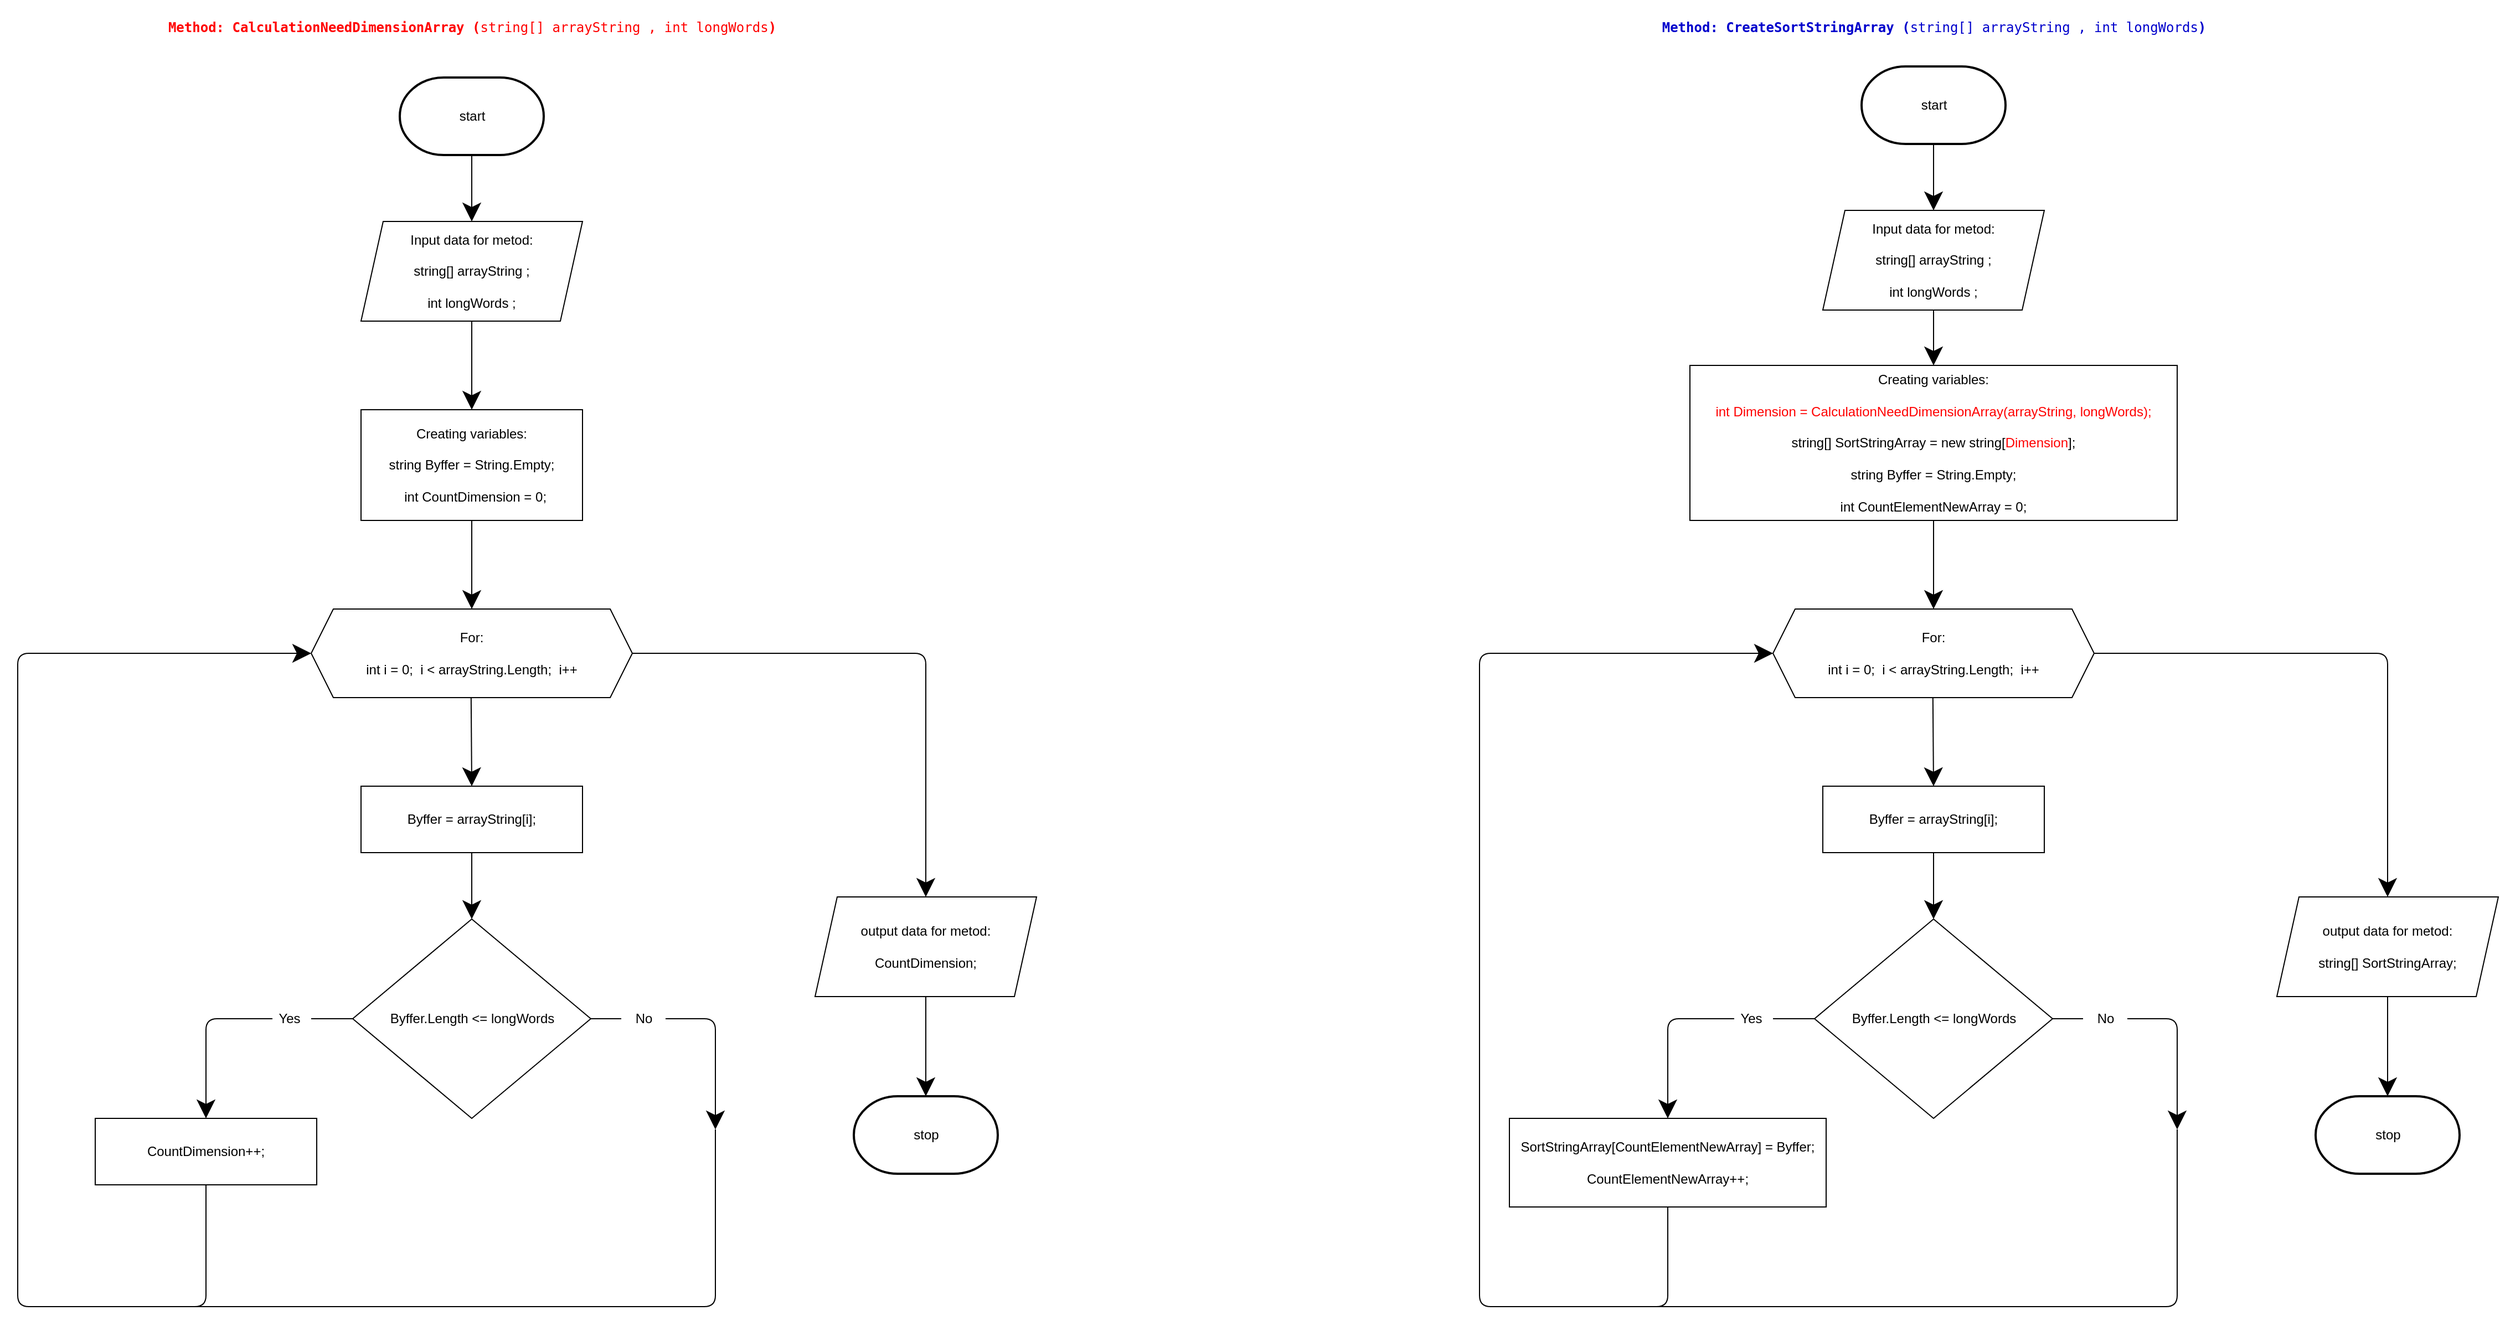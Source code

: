 <mxfile version="20.4.0" type="google"><diagram id="6a731a19-8d31-9384-78a2-239565b7b9f0" name="Page-1"><mxGraphModel grid="1" page="1" gridSize="10" guides="1" tooltips="1" connect="1" arrows="1" fold="1" pageScale="1" pageWidth="1000" pageHeight="1000" background="none" math="0" shadow="0"><root><mxCell id="0"/><mxCell id="1" parent="0"/><mxCell id="ZWiexaBuEWhXWsK686oy-57" value="start" style="shape=mxgraph.flowchart.terminator;strokeWidth=2;gradientColor=none;gradientDirection=north;fontStyle=0;html=1;" vertex="1" parent="1"><mxGeometry x="-275" y="-610" width="130" height="70" as="geometry"/></mxCell><mxCell id="ZWiexaBuEWhXWsK686oy-60" value="&lt;div&gt;For:&lt;/div&gt;&lt;div&gt;&lt;br&gt;&lt;/div&gt;&lt;div&gt;int i = 0;&amp;nbsp; i &amp;lt; arrayString.Length;&amp;nbsp; i++&lt;/div&gt;" style="shape=hexagon;perimeter=hexagonPerimeter2;whiteSpace=wrap;html=1;fixedSize=1;hachureGap=4;" vertex="1" parent="1"><mxGeometry x="-355" y="-130" width="290" height="80" as="geometry"/></mxCell><mxCell id="ZWiexaBuEWhXWsK686oy-78" value="" style="endArrow=classic;html=1;rounded=0;startSize=14;endSize=14;sourcePerimeterSpacing=8;targetPerimeterSpacing=8;curved=1;exitX=0.5;exitY=1;exitDx=0;exitDy=0;exitPerimeter=0;entryX=0.5;entryY=0;entryDx=0;entryDy=0;" edge="1" parent="1" source="ZWiexaBuEWhXWsK686oy-57" target="ZWiexaBuEWhXWsK686oy-79"><mxGeometry width="50" height="50" relative="1" as="geometry"><mxPoint x="-260" y="-370" as="sourcePoint"/><mxPoint x="-210" y="-420" as="targetPoint"/></mxGeometry></mxCell><mxCell id="ZWiexaBuEWhXWsK686oy-79" value="&lt;div&gt;Input data for metod:&lt;/div&gt;&lt;div&gt;&lt;br&gt;&lt;/div&gt;&lt;div&gt;string[] arrayString ;&lt;br&gt;&lt;/div&gt;&lt;div&gt;&lt;br&gt;&lt;/div&gt;&lt;div&gt;int longWords ;&lt;br&gt;&lt;/div&gt;" style="shape=parallelogram;perimeter=parallelogramPerimeter;whiteSpace=wrap;html=1;fixedSize=1;hachureGap=4;" vertex="1" parent="1"><mxGeometry x="-310" y="-480" width="200" height="90" as="geometry"/></mxCell><mxCell id="ZWiexaBuEWhXWsK686oy-80" value="&lt;pre dir=&quot;ltr&quot; style=&quot;text-align:left&quot; id=&quot;tw-target-text&quot; data-placeholder=&quot;Перевод&quot; class=&quot;tw-data-text tw-text-large tw-ta&quot;&gt;&lt;font&gt;&lt;b&gt;Method: CalculationNeedDimensionArray (&lt;/b&gt;&lt;/font&gt;string[] arrayString , int longWords&lt;font&gt;&lt;b&gt;)&lt;/b&gt;&lt;/font&gt;&lt;/pre&gt;" style="text;html=1;align=center;verticalAlign=middle;resizable=0;points=[];autosize=1;strokeColor=none;fillColor=none;hachureGap=4;fontColor=#FF0000;" vertex="1" parent="1"><mxGeometry x="-475" y="-680" width="530" height="50" as="geometry"/></mxCell><mxCell id="ZWiexaBuEWhXWsK686oy-81" value="" style="endArrow=classic;html=1;rounded=0;startSize=14;endSize=14;sourcePerimeterSpacing=8;targetPerimeterSpacing=8;curved=1;exitX=0.5;exitY=1;exitDx=0;exitDy=0;entryX=0.5;entryY=0;entryDx=0;entryDy=0;" edge="1" parent="1" source="ZWiexaBuEWhXWsK686oy-79" target="ZWiexaBuEWhXWsK686oy-85"><mxGeometry width="50" height="50" relative="1" as="geometry"><mxPoint x="-200" y="-530" as="sourcePoint"/><mxPoint x="-210" y="-328" as="targetPoint"/></mxGeometry></mxCell><mxCell id="ZWiexaBuEWhXWsK686oy-85" value="&lt;div&gt;Creating variables:&lt;/div&gt;&lt;div&gt;&lt;br&gt;&lt;/div&gt;&lt;div&gt;string Byffer = String.Empty;&lt;/div&gt;&lt;br&gt;&amp;nbsp; int CountDimension = 0;" style="rounded=0;whiteSpace=wrap;html=1;hachureGap=4;fontColor=#000000;" vertex="1" parent="1"><mxGeometry x="-310" y="-310" width="200" height="100" as="geometry"/></mxCell><mxCell id="ZWiexaBuEWhXWsK686oy-86" value="" style="endArrow=classic;html=1;rounded=0;startSize=14;endSize=14;sourcePerimeterSpacing=8;targetPerimeterSpacing=8;curved=1;exitX=0.5;exitY=1;exitDx=0;exitDy=0;entryX=0.5;entryY=0;entryDx=0;entryDy=0;" edge="1" parent="1" source="ZWiexaBuEWhXWsK686oy-85" target="ZWiexaBuEWhXWsK686oy-60"><mxGeometry width="50" height="50" relative="1" as="geometry"><mxPoint x="-10" y="-320" as="sourcePoint"/><mxPoint x="-10" y="-240" as="targetPoint"/></mxGeometry></mxCell><mxCell id="ZWiexaBuEWhXWsK686oy-87" value="" style="endArrow=classic;html=1;rounded=0;startSize=14;endSize=14;sourcePerimeterSpacing=8;targetPerimeterSpacing=8;curved=1;exitX=0.5;exitY=1;exitDx=0;exitDy=0;entryX=0.5;entryY=0;entryDx=0;entryDy=0;" edge="1" parent="1" target="ZWiexaBuEWhXWsK686oy-88"><mxGeometry width="50" height="50" relative="1" as="geometry"><mxPoint x="-210.59" y="-50" as="sourcePoint"/><mxPoint x="-210.59" y="20" as="targetPoint"/></mxGeometry></mxCell><mxCell id="ZWiexaBuEWhXWsK686oy-88" value="Byffer = arrayString[i];" style="rounded=0;whiteSpace=wrap;html=1;hachureGap=4;fontColor=#000000;" vertex="1" parent="1"><mxGeometry x="-310" y="30" width="200" height="60" as="geometry"/></mxCell><mxCell id="ZWiexaBuEWhXWsK686oy-89" value="Byffer.Length &amp;lt;= longWords" style="rhombus;whiteSpace=wrap;html=1;hachureGap=4;fontColor=#000000;" vertex="1" parent="1"><mxGeometry x="-317.5" y="150" width="215" height="180" as="geometry"/></mxCell><mxCell id="ZWiexaBuEWhXWsK686oy-90" value="" style="endArrow=classic;html=1;rounded=0;startSize=14;endSize=14;sourcePerimeterSpacing=8;targetPerimeterSpacing=8;curved=1;exitX=0.5;exitY=1;exitDx=0;exitDy=0;entryX=0.5;entryY=0;entryDx=0;entryDy=0;" edge="1" parent="1" source="ZWiexaBuEWhXWsK686oy-88" target="ZWiexaBuEWhXWsK686oy-89"><mxGeometry width="50" height="50" relative="1" as="geometry"><mxPoint x="-30.0" y="130" as="sourcePoint"/><mxPoint x="-29.41" y="210" as="targetPoint"/></mxGeometry></mxCell><mxCell id="ZWiexaBuEWhXWsK686oy-91" value="CountDimension++;" style="rounded=0;whiteSpace=wrap;html=1;hachureGap=4;fontColor=#000000;" vertex="1" parent="1"><mxGeometry x="-550" y="330" width="200" height="60" as="geometry"/></mxCell><mxCell id="ZWiexaBuEWhXWsK686oy-94" value="Yes" style="text;html=1;align=center;verticalAlign=middle;resizable=0;points=[];autosize=1;strokeColor=none;fillColor=none;hachureGap=4;fontColor=#000000;" vertex="1" parent="1"><mxGeometry x="-395" y="225" width="40" height="30" as="geometry"/></mxCell><mxCell id="ZWiexaBuEWhXWsK686oy-97" value="" style="endArrow=none;html=1;rounded=1;startSize=14;endSize=14;sourcePerimeterSpacing=8;exitX=0;exitY=0.5;exitDx=0;exitDy=0;" edge="1" parent="1" source="ZWiexaBuEWhXWsK686oy-89" target="ZWiexaBuEWhXWsK686oy-94"><mxGeometry width="50" height="50" relative="1" as="geometry"><mxPoint x="-317.5" y="240" as="sourcePoint"/><mxPoint x="-510" y="260" as="targetPoint"/><Array as="points"/></mxGeometry></mxCell><mxCell id="ZWiexaBuEWhXWsK686oy-98" value="" style="endArrow=classic;html=1;rounded=1;fontColor=#000000;sourcePerimeterSpacing=8;targetPerimeterSpacing=8;entryX=0.5;entryY=0;entryDx=0;entryDy=0;endSize=14;" edge="1" parent="1" target="ZWiexaBuEWhXWsK686oy-91"><mxGeometry width="50" height="50" relative="1" as="geometry"><mxPoint x="-390" y="240" as="sourcePoint"/><mxPoint x="-370" y="280" as="targetPoint"/><Array as="points"><mxPoint x="-450" y="240"/></Array></mxGeometry></mxCell><mxCell id="ZWiexaBuEWhXWsK686oy-99" value="" style="endArrow=classic;html=1;rounded=1;fontColor=#000000;sourcePerimeterSpacing=8;targetPerimeterSpacing=22;exitX=0.5;exitY=1;exitDx=0;exitDy=0;endSize=14;entryX=0;entryY=0.5;entryDx=0;entryDy=0;" edge="1" parent="1" source="ZWiexaBuEWhXWsK686oy-91" target="ZWiexaBuEWhXWsK686oy-60"><mxGeometry width="50" height="50" relative="1" as="geometry"><mxPoint x="-560" y="530" as="sourcePoint"/><mxPoint x="-350" y="-90" as="targetPoint"/><Array as="points"><mxPoint x="-450" y="500"/><mxPoint x="-620" y="500"/><mxPoint x="-620" y="-90"/></Array></mxGeometry></mxCell><mxCell id="c1WziKRYkHnoDt268g7r-46" value="" style="endArrow=classic;html=1;rounded=1;fontColor=#000000;targetPerimeterSpacing=8;exitX=1;exitY=0.5;exitDx=0;exitDy=0;startArrow=none;endSize=14;" edge="1" parent="1" source="ZWiexaBuEWhXWsK686oy-100"><mxGeometry width="50" height="50" relative="1" as="geometry"><mxPoint x="40" y="240" as="sourcePoint"/><mxPoint x="10" y="340" as="targetPoint"/><Array as="points"><mxPoint x="10" y="240"/></Array></mxGeometry></mxCell><mxCell id="ZWiexaBuEWhXWsK686oy-100" value="No" style="text;html=1;align=center;verticalAlign=middle;resizable=0;points=[];autosize=1;strokeColor=none;fillColor=none;hachureGap=4;fontColor=#000000;" vertex="1" parent="1"><mxGeometry x="-75" y="225" width="40" height="30" as="geometry"/></mxCell><mxCell id="c1WziKRYkHnoDt268g7r-47" value="" style="endArrow=none;html=1;rounded=1;fontColor=#000000;sourcePerimeterSpacing=8;exitX=1;exitY=0.5;exitDx=0;exitDy=0;" edge="1" parent="1" source="ZWiexaBuEWhXWsK686oy-89" target="ZWiexaBuEWhXWsK686oy-100"><mxGeometry width="50" height="50" relative="1" as="geometry"><mxPoint x="-102.5" y="240" as="sourcePoint"/><mxPoint x="-460" y="500" as="targetPoint"/><Array as="points"/></mxGeometry></mxCell><mxCell id="c1WziKRYkHnoDt268g7r-50" value="" style="endArrow=none;html=1;rounded=1;fontColor=#000000;sourcePerimeterSpacing=8;" edge="1" parent="1"><mxGeometry width="50" height="50" relative="1" as="geometry"><mxPoint x="-490" y="500" as="sourcePoint"/><mxPoint x="10" y="340" as="targetPoint"/><Array as="points"><mxPoint x="10" y="500"/></Array></mxGeometry></mxCell><mxCell id="c1WziKRYkHnoDt268g7r-51" value="&lt;div&gt;output data for metod:&lt;/div&gt;&lt;div&gt;&lt;br&gt;&lt;/div&gt;CountDimension;" style="shape=parallelogram;perimeter=parallelogramPerimeter;whiteSpace=wrap;html=1;fixedSize=1;hachureGap=4;" vertex="1" parent="1"><mxGeometry x="100" y="130" width="200" height="90" as="geometry"/></mxCell><mxCell id="c1WziKRYkHnoDt268g7r-54" value="stop" style="shape=mxgraph.flowchart.terminator;strokeWidth=2;gradientColor=none;gradientDirection=north;fontStyle=0;html=1;" vertex="1" parent="1"><mxGeometry x="135" y="310" width="130" height="70" as="geometry"/></mxCell><mxCell id="c1WziKRYkHnoDt268g7r-55" value="" style="endArrow=classic;html=1;rounded=0;startSize=14;endSize=14;sourcePerimeterSpacing=8;targetPerimeterSpacing=8;curved=1;entryX=0.5;entryY=0;entryDx=0;entryDy=0;entryPerimeter=0;exitX=0.5;exitY=1;exitDx=0;exitDy=0;" edge="1" parent="1" source="c1WziKRYkHnoDt268g7r-51" target="c1WziKRYkHnoDt268g7r-54"><mxGeometry width="50" height="50" relative="1" as="geometry"><mxPoint x="255" y="280" as="sourcePoint"/><mxPoint x="195" y="290" as="targetPoint"/></mxGeometry></mxCell><mxCell id="c1WziKRYkHnoDt268g7r-56" value="" style="endArrow=classic;html=1;rounded=1;startSize=14;endSize=14;sourcePerimeterSpacing=8;targetPerimeterSpacing=8;entryX=0.5;entryY=0;entryDx=0;entryDy=0;exitX=1;exitY=0.5;exitDx=0;exitDy=0;" edge="1" parent="1" source="ZWiexaBuEWhXWsK686oy-60" target="c1WziKRYkHnoDt268g7r-51"><mxGeometry width="50" height="50" relative="1" as="geometry"><mxPoint x="90" y="-80.0" as="sourcePoint"/><mxPoint x="90" y="10" as="targetPoint"/><Array as="points"><mxPoint x="200" y="-90"/></Array></mxGeometry></mxCell><mxCell id="c1WziKRYkHnoDt268g7r-57" value="start" style="shape=mxgraph.flowchart.terminator;strokeWidth=2;gradientColor=none;gradientDirection=north;fontStyle=0;html=1;" vertex="1" parent="1"><mxGeometry x="1045" y="-620" width="130" height="70" as="geometry"/></mxCell><mxCell id="c1WziKRYkHnoDt268g7r-58" value="&lt;div&gt;For:&lt;/div&gt;&lt;div&gt;&lt;br&gt;&lt;/div&gt;&lt;div&gt;int i = 0;&amp;nbsp; i &amp;lt; arrayString.Length;&amp;nbsp; i++&lt;/div&gt;" style="shape=hexagon;perimeter=hexagonPerimeter2;whiteSpace=wrap;html=1;fixedSize=1;hachureGap=4;" vertex="1" parent="1"><mxGeometry x="965" y="-130" width="290" height="80" as="geometry"/></mxCell><mxCell id="c1WziKRYkHnoDt268g7r-59" value="" style="endArrow=classic;html=1;rounded=0;startSize=14;endSize=14;sourcePerimeterSpacing=8;targetPerimeterSpacing=8;curved=1;exitX=0.5;exitY=1;exitDx=0;exitDy=0;exitPerimeter=0;entryX=0.5;entryY=0;entryDx=0;entryDy=0;" edge="1" parent="1" source="c1WziKRYkHnoDt268g7r-57" target="c1WziKRYkHnoDt268g7r-60"><mxGeometry width="50" height="50" relative="1" as="geometry"><mxPoint x="1060" y="-370" as="sourcePoint"/><mxPoint x="1110" y="-420" as="targetPoint"/></mxGeometry></mxCell><mxCell id="c1WziKRYkHnoDt268g7r-60" value="&lt;div&gt;Input data for metod:&lt;/div&gt;&lt;div&gt;&lt;br&gt;&lt;/div&gt;&lt;div&gt;string[] arrayString ;&lt;br&gt;&lt;/div&gt;&lt;div&gt;&lt;br&gt;&lt;/div&gt;&lt;div&gt;int longWords ;&lt;br&gt;&lt;/div&gt;" style="shape=parallelogram;perimeter=parallelogramPerimeter;whiteSpace=wrap;html=1;fixedSize=1;hachureGap=4;" vertex="1" parent="1"><mxGeometry x="1010" y="-490" width="200" height="90" as="geometry"/></mxCell><mxCell id="c1WziKRYkHnoDt268g7r-61" value="&lt;pre dir=&quot;ltr&quot; style=&quot;text-align:left&quot; id=&quot;tw-target-text&quot; data-placeholder=&quot;Перевод&quot; class=&quot;tw-data-text tw-text-large tw-ta&quot;&gt;&lt;font color=&quot;#0000CC&quot;&gt;&lt;b&gt;Method: СreateSortStringArray &lt;/b&gt;&lt;font&gt;&lt;b&gt;(&lt;/b&gt;&lt;/font&gt;string[] arrayString , int longWords&lt;font&gt;&lt;b&gt;)&lt;/b&gt;&lt;/font&gt;&lt;/font&gt;&lt;/pre&gt;" style="text;html=1;align=center;verticalAlign=middle;resizable=0;points=[];autosize=1;strokeColor=none;fillColor=none;hachureGap=4;" vertex="1" parent="1"><mxGeometry x="875" y="-680" width="470" height="50" as="geometry"/></mxCell><mxCell id="c1WziKRYkHnoDt268g7r-62" value="" style="endArrow=classic;html=1;rounded=0;startSize=14;endSize=14;sourcePerimeterSpacing=8;targetPerimeterSpacing=8;curved=1;exitX=0.5;exitY=1;exitDx=0;exitDy=0;entryX=0.5;entryY=0;entryDx=0;entryDy=0;" edge="1" parent="1" source="c1WziKRYkHnoDt268g7r-60" target="c1WziKRYkHnoDt268g7r-63"><mxGeometry width="50" height="50" relative="1" as="geometry"><mxPoint x="1120" y="-530" as="sourcePoint"/><mxPoint x="1110" y="-328" as="targetPoint"/></mxGeometry></mxCell><mxCell id="c1WziKRYkHnoDt268g7r-63" value="Creating variables:&lt;br&gt;&lt;br&gt;&lt;div&gt;&lt;font color=&quot;#FF0000&quot;&gt;int Dimension = CalculationNeedDimensionArray(arrayString, longWords);&lt;/font&gt;&lt;/div&gt;&lt;div&gt;&lt;font color=&quot;#FF0000&quot;&gt;&lt;br&gt;&lt;/font&gt;&lt;/div&gt;&lt;div&gt;string[] SortStringArray = new string[&lt;font color=&quot;#FF0000&quot;&gt;Dimension&lt;/font&gt;];&lt;/div&gt;&lt;div&gt;&lt;br&gt;&lt;/div&gt;&lt;div&gt;string Byffer = String.Empty;&lt;/div&gt;&lt;div&gt;&lt;br&gt;&lt;/div&gt;int CountElementNewArray = 0;" style="rounded=0;whiteSpace=wrap;html=1;hachureGap=4;fontColor=#000000;" vertex="1" parent="1"><mxGeometry x="890" y="-350" width="440" height="140" as="geometry"/></mxCell><mxCell id="c1WziKRYkHnoDt268g7r-64" value="" style="endArrow=classic;html=1;rounded=0;startSize=14;endSize=14;sourcePerimeterSpacing=8;targetPerimeterSpacing=8;curved=1;exitX=0.5;exitY=1;exitDx=0;exitDy=0;entryX=0.5;entryY=0;entryDx=0;entryDy=0;" edge="1" parent="1" source="c1WziKRYkHnoDt268g7r-63" target="c1WziKRYkHnoDt268g7r-58"><mxGeometry width="50" height="50" relative="1" as="geometry"><mxPoint x="1310" y="-320" as="sourcePoint"/><mxPoint x="1310" y="-240" as="targetPoint"/></mxGeometry></mxCell><mxCell id="c1WziKRYkHnoDt268g7r-65" value="" style="endArrow=classic;html=1;rounded=0;startSize=14;endSize=14;sourcePerimeterSpacing=8;targetPerimeterSpacing=8;curved=1;exitX=0.5;exitY=1;exitDx=0;exitDy=0;entryX=0.5;entryY=0;entryDx=0;entryDy=0;" edge="1" parent="1" target="c1WziKRYkHnoDt268g7r-66"><mxGeometry width="50" height="50" relative="1" as="geometry"><mxPoint x="1109.41" y="-50" as="sourcePoint"/><mxPoint x="1109.41" y="20" as="targetPoint"/></mxGeometry></mxCell><mxCell id="c1WziKRYkHnoDt268g7r-66" value="Byffer = arrayString[i];" style="rounded=0;whiteSpace=wrap;html=1;hachureGap=4;fontColor=#000000;" vertex="1" parent="1"><mxGeometry x="1010" y="30" width="200" height="60" as="geometry"/></mxCell><mxCell id="c1WziKRYkHnoDt268g7r-67" value="Byffer.Length &amp;lt;= longWords" style="rhombus;whiteSpace=wrap;html=1;hachureGap=4;fontColor=#000000;" vertex="1" parent="1"><mxGeometry x="1002.5" y="150" width="215" height="180" as="geometry"/></mxCell><mxCell id="c1WziKRYkHnoDt268g7r-68" value="" style="endArrow=classic;html=1;rounded=0;startSize=14;endSize=14;sourcePerimeterSpacing=8;targetPerimeterSpacing=8;curved=1;exitX=0.5;exitY=1;exitDx=0;exitDy=0;entryX=0.5;entryY=0;entryDx=0;entryDy=0;" edge="1" parent="1" source="c1WziKRYkHnoDt268g7r-66" target="c1WziKRYkHnoDt268g7r-67"><mxGeometry width="50" height="50" relative="1" as="geometry"><mxPoint x="1290" y="130" as="sourcePoint"/><mxPoint x="1290.59" y="210" as="targetPoint"/></mxGeometry></mxCell><mxCell id="c1WziKRYkHnoDt268g7r-69" value="&lt;div&gt;SortStringArray[CountElementNewArray] = Byffer;&lt;/div&gt;&lt;div&gt;&lt;br&gt;&lt;/div&gt;&lt;div&gt;CountElementNewArray++;&lt;/div&gt;" style="rounded=0;whiteSpace=wrap;html=1;hachureGap=4;fontColor=#000000;" vertex="1" parent="1"><mxGeometry x="727" y="330" width="286" height="80" as="geometry"/></mxCell><mxCell id="c1WziKRYkHnoDt268g7r-70" value="Yes" style="text;html=1;align=center;verticalAlign=middle;resizable=0;points=[];autosize=1;strokeColor=none;fillColor=none;hachureGap=4;fontColor=#000000;" vertex="1" parent="1"><mxGeometry x="925" y="225" width="40" height="30" as="geometry"/></mxCell><mxCell id="c1WziKRYkHnoDt268g7r-71" value="" style="endArrow=none;html=1;rounded=1;startSize=14;endSize=14;sourcePerimeterSpacing=8;exitX=0;exitY=0.5;exitDx=0;exitDy=0;" edge="1" parent="1" source="c1WziKRYkHnoDt268g7r-67" target="c1WziKRYkHnoDt268g7r-70"><mxGeometry width="50" height="50" relative="1" as="geometry"><mxPoint x="1002.5" y="240" as="sourcePoint"/><mxPoint x="810" y="260" as="targetPoint"/><Array as="points"/></mxGeometry></mxCell><mxCell id="c1WziKRYkHnoDt268g7r-72" value="" style="endArrow=classic;html=1;rounded=1;fontColor=#000000;sourcePerimeterSpacing=8;targetPerimeterSpacing=8;entryX=0.5;entryY=0;entryDx=0;entryDy=0;endSize=14;" edge="1" parent="1" target="c1WziKRYkHnoDt268g7r-69"><mxGeometry width="50" height="50" relative="1" as="geometry"><mxPoint x="930" y="240" as="sourcePoint"/><mxPoint x="950" y="280" as="targetPoint"/><Array as="points"><mxPoint x="870" y="240"/></Array></mxGeometry></mxCell><mxCell id="c1WziKRYkHnoDt268g7r-73" value="" style="endArrow=classic;html=1;rounded=1;fontColor=#000000;sourcePerimeterSpacing=8;targetPerimeterSpacing=22;exitX=0.5;exitY=1;exitDx=0;exitDy=0;endSize=14;entryX=0;entryY=0.5;entryDx=0;entryDy=0;" edge="1" parent="1" source="c1WziKRYkHnoDt268g7r-69" target="c1WziKRYkHnoDt268g7r-58"><mxGeometry width="50" height="50" relative="1" as="geometry"><mxPoint x="760" y="530" as="sourcePoint"/><mxPoint x="970" y="-90" as="targetPoint"/><Array as="points"><mxPoint x="870" y="500"/><mxPoint x="700" y="500"/><mxPoint x="700" y="-90"/></Array></mxGeometry></mxCell><mxCell id="c1WziKRYkHnoDt268g7r-74" value="" style="endArrow=classic;html=1;rounded=1;fontColor=#000000;targetPerimeterSpacing=8;exitX=1;exitY=0.5;exitDx=0;exitDy=0;startArrow=none;endSize=14;" edge="1" parent="1" source="c1WziKRYkHnoDt268g7r-75"><mxGeometry width="50" height="50" relative="1" as="geometry"><mxPoint x="1360" y="240" as="sourcePoint"/><mxPoint x="1330" y="340" as="targetPoint"/><Array as="points"><mxPoint x="1330" y="240"/></Array></mxGeometry></mxCell><mxCell id="c1WziKRYkHnoDt268g7r-75" value="No" style="text;html=1;align=center;verticalAlign=middle;resizable=0;points=[];autosize=1;strokeColor=none;fillColor=none;hachureGap=4;fontColor=#000000;" vertex="1" parent="1"><mxGeometry x="1245" y="225" width="40" height="30" as="geometry"/></mxCell><mxCell id="c1WziKRYkHnoDt268g7r-76" value="" style="endArrow=none;html=1;rounded=1;fontColor=#000000;sourcePerimeterSpacing=8;exitX=1;exitY=0.5;exitDx=0;exitDy=0;" edge="1" parent="1" source="c1WziKRYkHnoDt268g7r-67" target="c1WziKRYkHnoDt268g7r-75"><mxGeometry width="50" height="50" relative="1" as="geometry"><mxPoint x="1217.5" y="240" as="sourcePoint"/><mxPoint x="860" y="500" as="targetPoint"/><Array as="points"/></mxGeometry></mxCell><mxCell id="c1WziKRYkHnoDt268g7r-77" value="" style="endArrow=none;html=1;rounded=1;fontColor=#000000;sourcePerimeterSpacing=8;" edge="1" parent="1"><mxGeometry width="50" height="50" relative="1" as="geometry"><mxPoint x="830" y="500" as="sourcePoint"/><mxPoint x="1330" y="340" as="targetPoint"/><Array as="points"><mxPoint x="1330" y="500"/></Array></mxGeometry></mxCell><mxCell id="c1WziKRYkHnoDt268g7r-78" value="&lt;div&gt;output data for metod:&lt;/div&gt;&lt;div&gt;&lt;br&gt;&lt;/div&gt;string[] SortStringArray;" style="shape=parallelogram;perimeter=parallelogramPerimeter;whiteSpace=wrap;html=1;fixedSize=1;hachureGap=4;" vertex="1" parent="1"><mxGeometry x="1420" y="130" width="200" height="90" as="geometry"/></mxCell><mxCell id="c1WziKRYkHnoDt268g7r-79" value="stop" style="shape=mxgraph.flowchart.terminator;strokeWidth=2;gradientColor=none;gradientDirection=north;fontStyle=0;html=1;" vertex="1" parent="1"><mxGeometry x="1455" y="310" width="130" height="70" as="geometry"/></mxCell><mxCell id="c1WziKRYkHnoDt268g7r-80" value="" style="endArrow=classic;html=1;rounded=0;startSize=14;endSize=14;sourcePerimeterSpacing=8;targetPerimeterSpacing=8;curved=1;entryX=0.5;entryY=0;entryDx=0;entryDy=0;entryPerimeter=0;exitX=0.5;exitY=1;exitDx=0;exitDy=0;" edge="1" parent="1" source="c1WziKRYkHnoDt268g7r-78" target="c1WziKRYkHnoDt268g7r-79"><mxGeometry width="50" height="50" relative="1" as="geometry"><mxPoint x="1575" y="280" as="sourcePoint"/><mxPoint x="1515" y="290" as="targetPoint"/></mxGeometry></mxCell><mxCell id="c1WziKRYkHnoDt268g7r-81" value="" style="endArrow=classic;html=1;rounded=1;startSize=14;endSize=14;sourcePerimeterSpacing=8;targetPerimeterSpacing=8;entryX=0.5;entryY=0;entryDx=0;entryDy=0;exitX=1;exitY=0.5;exitDx=0;exitDy=0;" edge="1" parent="1" source="c1WziKRYkHnoDt268g7r-58" target="c1WziKRYkHnoDt268g7r-78"><mxGeometry width="50" height="50" relative="1" as="geometry"><mxPoint x="1410" y="-80.0" as="sourcePoint"/><mxPoint x="1410" y="10" as="targetPoint"/><Array as="points"><mxPoint x="1520" y="-90"/></Array></mxGeometry></mxCell></root></mxGraphModel></diagram></mxfile>